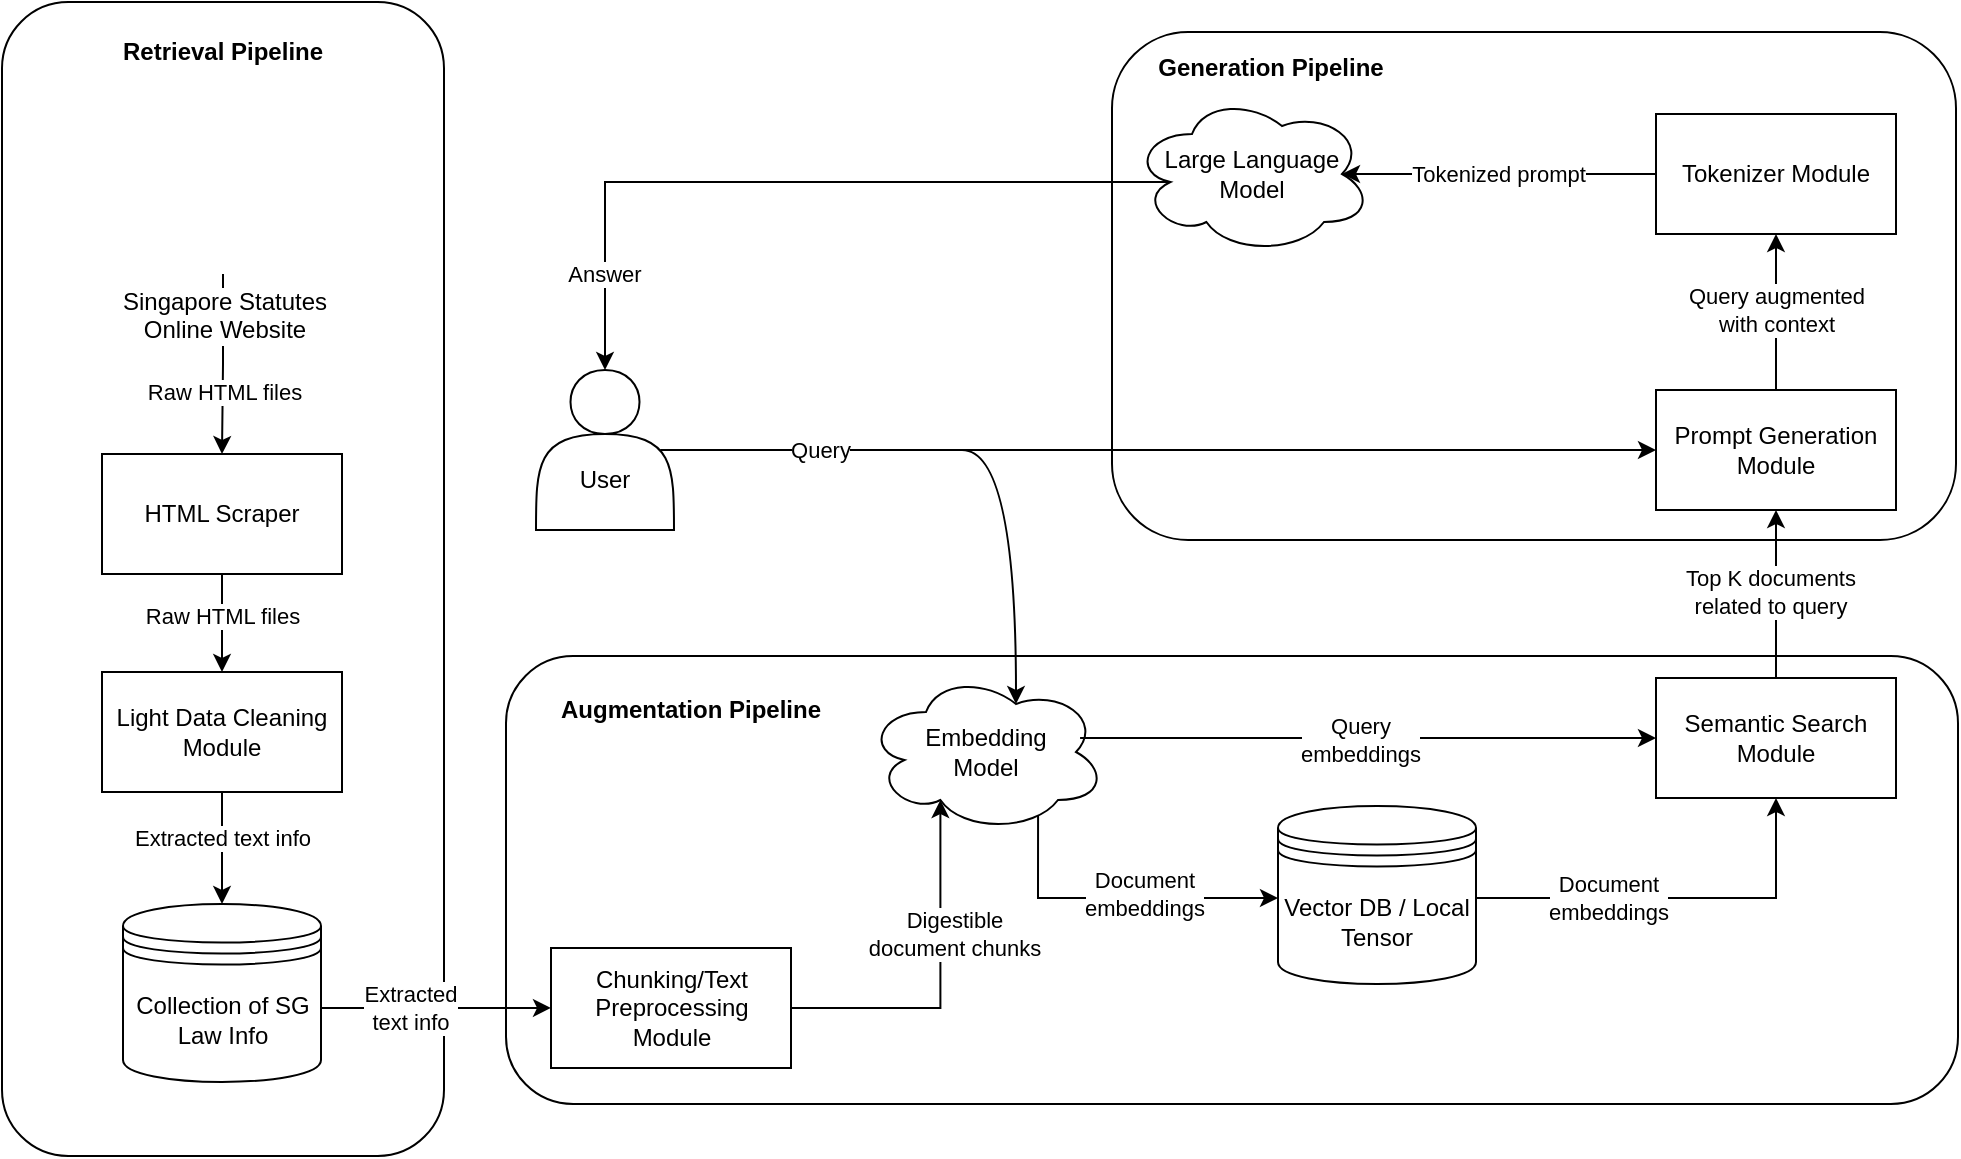 <mxfile version="24.4.13" type="device">
  <diagram name="Page-1" id="0COvr1S3mTq2kjrnN9dE">
    <mxGraphModel dx="1616" dy="849" grid="0" gridSize="10" guides="1" tooltips="1" connect="1" arrows="1" fold="1" page="0" pageScale="1" pageWidth="850" pageHeight="1100" math="0" shadow="0">
      <root>
        <mxCell id="0" />
        <mxCell id="1" parent="0" />
        <mxCell id="GE0Y_Sc0VfBYstbYydyN-76" value="" style="rounded=1;whiteSpace=wrap;html=1;fillColor=none;" vertex="1" parent="1">
          <mxGeometry x="666" y="18" width="422" height="254" as="geometry" />
        </mxCell>
        <mxCell id="GE0Y_Sc0VfBYstbYydyN-47" value="" style="rounded=1;whiteSpace=wrap;html=1;fillColor=none;" vertex="1" parent="1">
          <mxGeometry x="363" y="330" width="726" height="224" as="geometry" />
        </mxCell>
        <mxCell id="GE0Y_Sc0VfBYstbYydyN-11" value="" style="rounded=1;whiteSpace=wrap;html=1;fillColor=none;" vertex="1" parent="1">
          <mxGeometry x="111" y="3" width="221" height="577" as="geometry" />
        </mxCell>
        <mxCell id="GE0Y_Sc0VfBYstbYydyN-10" style="edgeStyle=orthogonalEdgeStyle;rounded=0;orthogonalLoop=1;jettySize=auto;html=1;exitX=0.5;exitY=1;exitDx=0;exitDy=0;entryX=0.5;entryY=0;entryDx=0;entryDy=0;" edge="1" parent="1" source="GE0Y_Sc0VfBYstbYydyN-4" target="GE0Y_Sc0VfBYstbYydyN-13">
          <mxGeometry relative="1" as="geometry">
            <mxPoint x="566" y="91" as="targetPoint" />
          </mxGeometry>
        </mxCell>
        <mxCell id="GE0Y_Sc0VfBYstbYydyN-15" value="Raw HTML files" style="edgeLabel;html=1;align=center;verticalAlign=middle;resizable=0;points=[];" vertex="1" connectable="0" parent="GE0Y_Sc0VfBYstbYydyN-10">
          <mxGeometry x="-0.125" relative="1" as="geometry">
            <mxPoint y="-1" as="offset" />
          </mxGeometry>
        </mxCell>
        <mxCell id="GE0Y_Sc0VfBYstbYydyN-4" value="HTML Scraper" style="rounded=0;whiteSpace=wrap;html=1;" vertex="1" parent="1">
          <mxGeometry x="161" y="229" width="120" height="60" as="geometry" />
        </mxCell>
        <mxCell id="GE0Y_Sc0VfBYstbYydyN-8" style="edgeStyle=orthogonalEdgeStyle;rounded=0;orthogonalLoop=1;jettySize=auto;html=1;exitX=0.5;exitY=1;exitDx=0;exitDy=0;entryX=0.5;entryY=0;entryDx=0;entryDy=0;" edge="1" parent="1" source="GE0Y_Sc0VfBYstbYydyN-6" target="GE0Y_Sc0VfBYstbYydyN-4">
          <mxGeometry relative="1" as="geometry" />
        </mxCell>
        <mxCell id="GE0Y_Sc0VfBYstbYydyN-16" value="Raw HTML files" style="edgeLabel;html=1;align=center;verticalAlign=middle;resizable=0;points=[];" vertex="1" connectable="0" parent="GE0Y_Sc0VfBYstbYydyN-8">
          <mxGeometry x="-0.281" y="-1" relative="1" as="geometry">
            <mxPoint x="1" y="26" as="offset" />
          </mxGeometry>
        </mxCell>
        <mxCell id="GE0Y_Sc0VfBYstbYydyN-6" value="Singapore Statutes&lt;br&gt;Online Website" style="shape=image;html=1;verticalAlign=top;verticalLabelPosition=bottom;labelBackgroundColor=#ffffff;imageAspect=0;aspect=fixed;image=https://cdn1.iconfinder.com/data/icons/100-basic-for-user-interface/32/29-Screen-128.png" vertex="1" parent="1">
          <mxGeometry x="179" y="54" width="85" height="85" as="geometry" />
        </mxCell>
        <mxCell id="GE0Y_Sc0VfBYstbYydyN-12" value="Retrieval Pipeline" style="text;html=1;align=center;verticalAlign=middle;resizable=0;points=[];autosize=1;strokeColor=none;fillColor=none;fontStyle=1" vertex="1" parent="1">
          <mxGeometry x="165.5" y="15" width="111" height="26" as="geometry" />
        </mxCell>
        <mxCell id="GE0Y_Sc0VfBYstbYydyN-17" style="edgeStyle=orthogonalEdgeStyle;rounded=0;orthogonalLoop=1;jettySize=auto;html=1;exitX=0.5;exitY=1;exitDx=0;exitDy=0;entryX=0.5;entryY=0;entryDx=0;entryDy=0;" edge="1" parent="1" source="GE0Y_Sc0VfBYstbYydyN-13" target="GE0Y_Sc0VfBYstbYydyN-14">
          <mxGeometry relative="1" as="geometry" />
        </mxCell>
        <mxCell id="GE0Y_Sc0VfBYstbYydyN-18" value="Extracted text info" style="edgeLabel;html=1;align=center;verticalAlign=middle;resizable=0;points=[];" vertex="1" connectable="0" parent="GE0Y_Sc0VfBYstbYydyN-17">
          <mxGeometry x="-0.34" y="-1" relative="1" as="geometry">
            <mxPoint x="1" y="4" as="offset" />
          </mxGeometry>
        </mxCell>
        <mxCell id="GE0Y_Sc0VfBYstbYydyN-13" value="Light Data Cleaning Module" style="rounded=0;whiteSpace=wrap;html=1;" vertex="1" parent="1">
          <mxGeometry x="161" y="338" width="120" height="60" as="geometry" />
        </mxCell>
        <mxCell id="GE0Y_Sc0VfBYstbYydyN-21" value="" style="edgeStyle=orthogonalEdgeStyle;rounded=0;orthogonalLoop=1;jettySize=auto;html=1;exitX=0.995;exitY=0.584;exitDx=0;exitDy=0;exitPerimeter=0;" edge="1" parent="1" source="GE0Y_Sc0VfBYstbYydyN-14" target="GE0Y_Sc0VfBYstbYydyN-20">
          <mxGeometry relative="1" as="geometry" />
        </mxCell>
        <mxCell id="GE0Y_Sc0VfBYstbYydyN-24" value="Extracted&lt;br&gt;text info" style="edgeLabel;html=1;align=center;verticalAlign=middle;resizable=0;points=[];" vertex="1" connectable="0" parent="GE0Y_Sc0VfBYstbYydyN-21">
          <mxGeometry x="0.341" y="2" relative="1" as="geometry">
            <mxPoint x="-33" y="2" as="offset" />
          </mxGeometry>
        </mxCell>
        <mxCell id="GE0Y_Sc0VfBYstbYydyN-14" value="Collection of SG Law Info" style="shape=datastore;whiteSpace=wrap;html=1;" vertex="1" parent="1">
          <mxGeometry x="171.5" y="454" width="99" height="89" as="geometry" />
        </mxCell>
        <mxCell id="GE0Y_Sc0VfBYstbYydyN-22" style="edgeStyle=orthogonalEdgeStyle;rounded=0;orthogonalLoop=1;jettySize=auto;html=1;exitX=1;exitY=0.5;exitDx=0;exitDy=0;entryX=0.31;entryY=0.8;entryDx=0;entryDy=0;entryPerimeter=0;" edge="1" parent="1" source="GE0Y_Sc0VfBYstbYydyN-20" target="GE0Y_Sc0VfBYstbYydyN-28">
          <mxGeometry relative="1" as="geometry">
            <mxPoint x="819.5" y="425" as="targetPoint" />
          </mxGeometry>
        </mxCell>
        <mxCell id="GE0Y_Sc0VfBYstbYydyN-23" value="Digestible&lt;br&gt;document chunks" style="edgeLabel;html=1;align=center;verticalAlign=middle;resizable=0;points=[];" vertex="1" connectable="0" parent="GE0Y_Sc0VfBYstbYydyN-22">
          <mxGeometry x="-0.169" y="3" relative="1" as="geometry">
            <mxPoint x="7" y="-34" as="offset" />
          </mxGeometry>
        </mxCell>
        <mxCell id="GE0Y_Sc0VfBYstbYydyN-20" value="Chunking/Text Preprocessing Module" style="whiteSpace=wrap;html=1;" vertex="1" parent="1">
          <mxGeometry x="385.5" y="476" width="120" height="60" as="geometry" />
        </mxCell>
        <mxCell id="GE0Y_Sc0VfBYstbYydyN-36" style="edgeStyle=orthogonalEdgeStyle;rounded=0;orthogonalLoop=1;jettySize=auto;html=1;exitX=0.717;exitY=0.863;exitDx=0;exitDy=0;exitPerimeter=0;" edge="1" parent="1" source="GE0Y_Sc0VfBYstbYydyN-28" target="GE0Y_Sc0VfBYstbYydyN-35">
          <mxGeometry relative="1" as="geometry">
            <Array as="points">
              <mxPoint x="629" y="451" />
            </Array>
          </mxGeometry>
        </mxCell>
        <mxCell id="GE0Y_Sc0VfBYstbYydyN-39" value="Document&lt;br&gt;embeddings" style="edgeLabel;html=1;align=center;verticalAlign=middle;resizable=0;points=[];" vertex="1" connectable="0" parent="GE0Y_Sc0VfBYstbYydyN-36">
          <mxGeometry x="-0.681" relative="1" as="geometry">
            <mxPoint x="53" y="16" as="offset" />
          </mxGeometry>
        </mxCell>
        <mxCell id="GE0Y_Sc0VfBYstbYydyN-28" value="Embedding&lt;br&gt;Model" style="ellipse;shape=cloud;whiteSpace=wrap;html=1;" vertex="1" parent="1">
          <mxGeometry x="543" y="338" width="120" height="80" as="geometry" />
        </mxCell>
        <mxCell id="GE0Y_Sc0VfBYstbYydyN-35" value="Vector DB / Local Tensor" style="shape=datastore;whiteSpace=wrap;html=1;" vertex="1" parent="1">
          <mxGeometry x="749" y="405" width="99" height="89" as="geometry" />
        </mxCell>
        <mxCell id="GE0Y_Sc0VfBYstbYydyN-37" style="edgeStyle=orthogonalEdgeStyle;rounded=0;orthogonalLoop=1;jettySize=auto;html=1;exitX=1;exitY=0.5;exitDx=0;exitDy=0;entryX=0.5;entryY=1;entryDx=0;entryDy=0;" edge="1" parent="1" source="GE0Y_Sc0VfBYstbYydyN-35" target="GE0Y_Sc0VfBYstbYydyN-44">
          <mxGeometry relative="1" as="geometry">
            <mxPoint x="874" y="472.5" as="sourcePoint" />
            <mxPoint x="990.2" y="412" as="targetPoint" />
            <Array as="points">
              <mxPoint x="998" y="451" />
            </Array>
          </mxGeometry>
        </mxCell>
        <mxCell id="GE0Y_Sc0VfBYstbYydyN-45" value="Document&lt;br&gt;embeddings" style="edgeLabel;html=1;align=center;verticalAlign=middle;resizable=0;points=[];" vertex="1" connectable="0" parent="GE0Y_Sc0VfBYstbYydyN-37">
          <mxGeometry x="-0.335" y="1" relative="1" as="geometry">
            <mxPoint y="1" as="offset" />
          </mxGeometry>
        </mxCell>
        <mxCell id="GE0Y_Sc0VfBYstbYydyN-38" style="edgeStyle=orthogonalEdgeStyle;rounded=0;orthogonalLoop=1;jettySize=auto;html=1;exitX=0.892;exitY=0.413;exitDx=0;exitDy=0;exitPerimeter=0;entryX=0;entryY=0.5;entryDx=0;entryDy=0;" edge="1" parent="1" source="GE0Y_Sc0VfBYstbYydyN-28" target="GE0Y_Sc0VfBYstbYydyN-44">
          <mxGeometry relative="1" as="geometry">
            <mxPoint x="946.4" y="358" as="targetPoint" />
          </mxGeometry>
        </mxCell>
        <mxCell id="GE0Y_Sc0VfBYstbYydyN-40" value="Query&lt;br&gt;embeddings" style="edgeLabel;html=1;align=center;verticalAlign=middle;resizable=0;points=[];" vertex="1" connectable="0" parent="GE0Y_Sc0VfBYstbYydyN-38">
          <mxGeometry x="-0.366" y="2" relative="1" as="geometry">
            <mxPoint x="48" y="3" as="offset" />
          </mxGeometry>
        </mxCell>
        <mxCell id="GE0Y_Sc0VfBYstbYydyN-51" style="edgeStyle=orthogonalEdgeStyle;rounded=0;orthogonalLoop=1;jettySize=auto;html=1;exitX=0.5;exitY=0;exitDx=0;exitDy=0;entryX=0.5;entryY=1;entryDx=0;entryDy=0;" edge="1" parent="1" source="GE0Y_Sc0VfBYstbYydyN-44" target="GE0Y_Sc0VfBYstbYydyN-46">
          <mxGeometry relative="1" as="geometry" />
        </mxCell>
        <mxCell id="GE0Y_Sc0VfBYstbYydyN-52" value="Top K documents&lt;br&gt;related to query" style="edgeLabel;html=1;align=center;verticalAlign=middle;resizable=0;points=[];" vertex="1" connectable="0" parent="GE0Y_Sc0VfBYstbYydyN-51">
          <mxGeometry x="0.094" y="-3" relative="1" as="geometry">
            <mxPoint x="-6" y="3" as="offset" />
          </mxGeometry>
        </mxCell>
        <mxCell id="GE0Y_Sc0VfBYstbYydyN-44" value="Semantic Search Module" style="rounded=0;whiteSpace=wrap;html=1;" vertex="1" parent="1">
          <mxGeometry x="938" y="341" width="120" height="60" as="geometry" />
        </mxCell>
        <mxCell id="GE0Y_Sc0VfBYstbYydyN-53" style="edgeStyle=orthogonalEdgeStyle;rounded=0;orthogonalLoop=1;jettySize=auto;html=1;exitX=0.5;exitY=0;exitDx=0;exitDy=0;entryX=0.5;entryY=1;entryDx=0;entryDy=0;" edge="1" parent="1" source="GE0Y_Sc0VfBYstbYydyN-46" target="GE0Y_Sc0VfBYstbYydyN-49">
          <mxGeometry relative="1" as="geometry" />
        </mxCell>
        <mxCell id="GE0Y_Sc0VfBYstbYydyN-54" value="Query augmented&lt;br&gt;with context" style="edgeLabel;html=1;align=center;verticalAlign=middle;resizable=0;points=[];" vertex="1" connectable="0" parent="GE0Y_Sc0VfBYstbYydyN-53">
          <mxGeometry x="0.033" relative="1" as="geometry">
            <mxPoint as="offset" />
          </mxGeometry>
        </mxCell>
        <mxCell id="GE0Y_Sc0VfBYstbYydyN-46" value="Prompt Generation Module" style="rounded=0;whiteSpace=wrap;html=1;" vertex="1" parent="1">
          <mxGeometry x="938" y="197" width="120" height="60" as="geometry" />
        </mxCell>
        <mxCell id="GE0Y_Sc0VfBYstbYydyN-55" style="edgeStyle=orthogonalEdgeStyle;rounded=0;orthogonalLoop=1;jettySize=auto;html=1;exitX=0;exitY=0.5;exitDx=0;exitDy=0;entryX=0.875;entryY=0.5;entryDx=0;entryDy=0;entryPerimeter=0;" edge="1" parent="1" source="GE0Y_Sc0VfBYstbYydyN-49" target="GE0Y_Sc0VfBYstbYydyN-50">
          <mxGeometry relative="1" as="geometry" />
        </mxCell>
        <mxCell id="GE0Y_Sc0VfBYstbYydyN-56" value="Tokenized prompt" style="edgeLabel;html=1;align=center;verticalAlign=middle;resizable=0;points=[];" vertex="1" connectable="0" parent="GE0Y_Sc0VfBYstbYydyN-55">
          <mxGeometry x="0.134" y="3" relative="1" as="geometry">
            <mxPoint x="10" y="-3" as="offset" />
          </mxGeometry>
        </mxCell>
        <mxCell id="GE0Y_Sc0VfBYstbYydyN-49" value="Tokenizer Module" style="rounded=0;whiteSpace=wrap;html=1;" vertex="1" parent="1">
          <mxGeometry x="938" y="59" width="120" height="60" as="geometry" />
        </mxCell>
        <mxCell id="GE0Y_Sc0VfBYstbYydyN-73" style="edgeStyle=orthogonalEdgeStyle;rounded=0;orthogonalLoop=1;jettySize=auto;html=1;exitX=0.16;exitY=0.55;exitDx=0;exitDy=0;exitPerimeter=0;" edge="1" parent="1" source="GE0Y_Sc0VfBYstbYydyN-50" target="GE0Y_Sc0VfBYstbYydyN-64">
          <mxGeometry relative="1" as="geometry" />
        </mxCell>
        <mxCell id="GE0Y_Sc0VfBYstbYydyN-74" value="Answer" style="edgeLabel;html=1;align=center;verticalAlign=middle;resizable=0;points=[];" vertex="1" connectable="0" parent="GE0Y_Sc0VfBYstbYydyN-73">
          <mxGeometry x="-0.008" y="-2" relative="1" as="geometry">
            <mxPoint x="-96" y="48" as="offset" />
          </mxGeometry>
        </mxCell>
        <mxCell id="GE0Y_Sc0VfBYstbYydyN-50" value="Large Language Model" style="ellipse;shape=cloud;whiteSpace=wrap;html=1;" vertex="1" parent="1">
          <mxGeometry x="676" y="49" width="120" height="80" as="geometry" />
        </mxCell>
        <mxCell id="GE0Y_Sc0VfBYstbYydyN-59" value="Augmentation Pipeline" style="text;html=1;align=center;verticalAlign=middle;resizable=0;points=[];autosize=1;strokeColor=none;fillColor=none;fontStyle=1" vertex="1" parent="1">
          <mxGeometry x="385.5" y="344" width="138" height="26" as="geometry" />
        </mxCell>
        <mxCell id="GE0Y_Sc0VfBYstbYydyN-64" value="&lt;br&gt;&lt;div&gt;&lt;br&gt;&lt;/div&gt;&lt;div&gt;User&lt;/div&gt;" style="shape=actor;whiteSpace=wrap;html=1;" vertex="1" parent="1">
          <mxGeometry x="378" y="187" width="69" height="80" as="geometry" />
        </mxCell>
        <mxCell id="GE0Y_Sc0VfBYstbYydyN-66" style="edgeStyle=orthogonalEdgeStyle;rounded=0;orthogonalLoop=1;jettySize=auto;html=1;exitX=0.9;exitY=0.5;exitDx=0;exitDy=0;entryX=0;entryY=0.5;entryDx=0;entryDy=0;exitPerimeter=0;" edge="1" parent="1" source="GE0Y_Sc0VfBYstbYydyN-64" target="GE0Y_Sc0VfBYstbYydyN-46">
          <mxGeometry relative="1" as="geometry">
            <mxPoint x="652" y="235" as="sourcePoint" />
          </mxGeometry>
        </mxCell>
        <mxCell id="GE0Y_Sc0VfBYstbYydyN-75" value="Query" style="edgeLabel;html=1;align=center;verticalAlign=middle;resizable=0;points=[];" vertex="1" connectable="0" parent="GE0Y_Sc0VfBYstbYydyN-66">
          <mxGeometry x="-0.751" y="2" relative="1" as="geometry">
            <mxPoint x="18" y="2" as="offset" />
          </mxGeometry>
        </mxCell>
        <mxCell id="GE0Y_Sc0VfBYstbYydyN-72" value="" style="endArrow=classic;html=1;rounded=0;entryX=0.625;entryY=0.2;entryDx=0;entryDy=0;entryPerimeter=0;edgeStyle=orthogonalEdgeStyle;curved=1;" edge="1" parent="1" target="GE0Y_Sc0VfBYstbYydyN-28">
          <mxGeometry width="50" height="50" relative="1" as="geometry">
            <mxPoint x="591" y="227" as="sourcePoint" />
            <mxPoint x="691" y="291" as="targetPoint" />
            <Array as="points">
              <mxPoint x="618" y="227" />
            </Array>
          </mxGeometry>
        </mxCell>
        <mxCell id="GE0Y_Sc0VfBYstbYydyN-77" value="Generation Pipeline" style="text;html=1;align=center;verticalAlign=middle;resizable=0;points=[];autosize=1;strokeColor=none;fillColor=none;fontStyle=1" vertex="1" parent="1">
          <mxGeometry x="683" y="23" width="123" height="26" as="geometry" />
        </mxCell>
      </root>
    </mxGraphModel>
  </diagram>
</mxfile>
